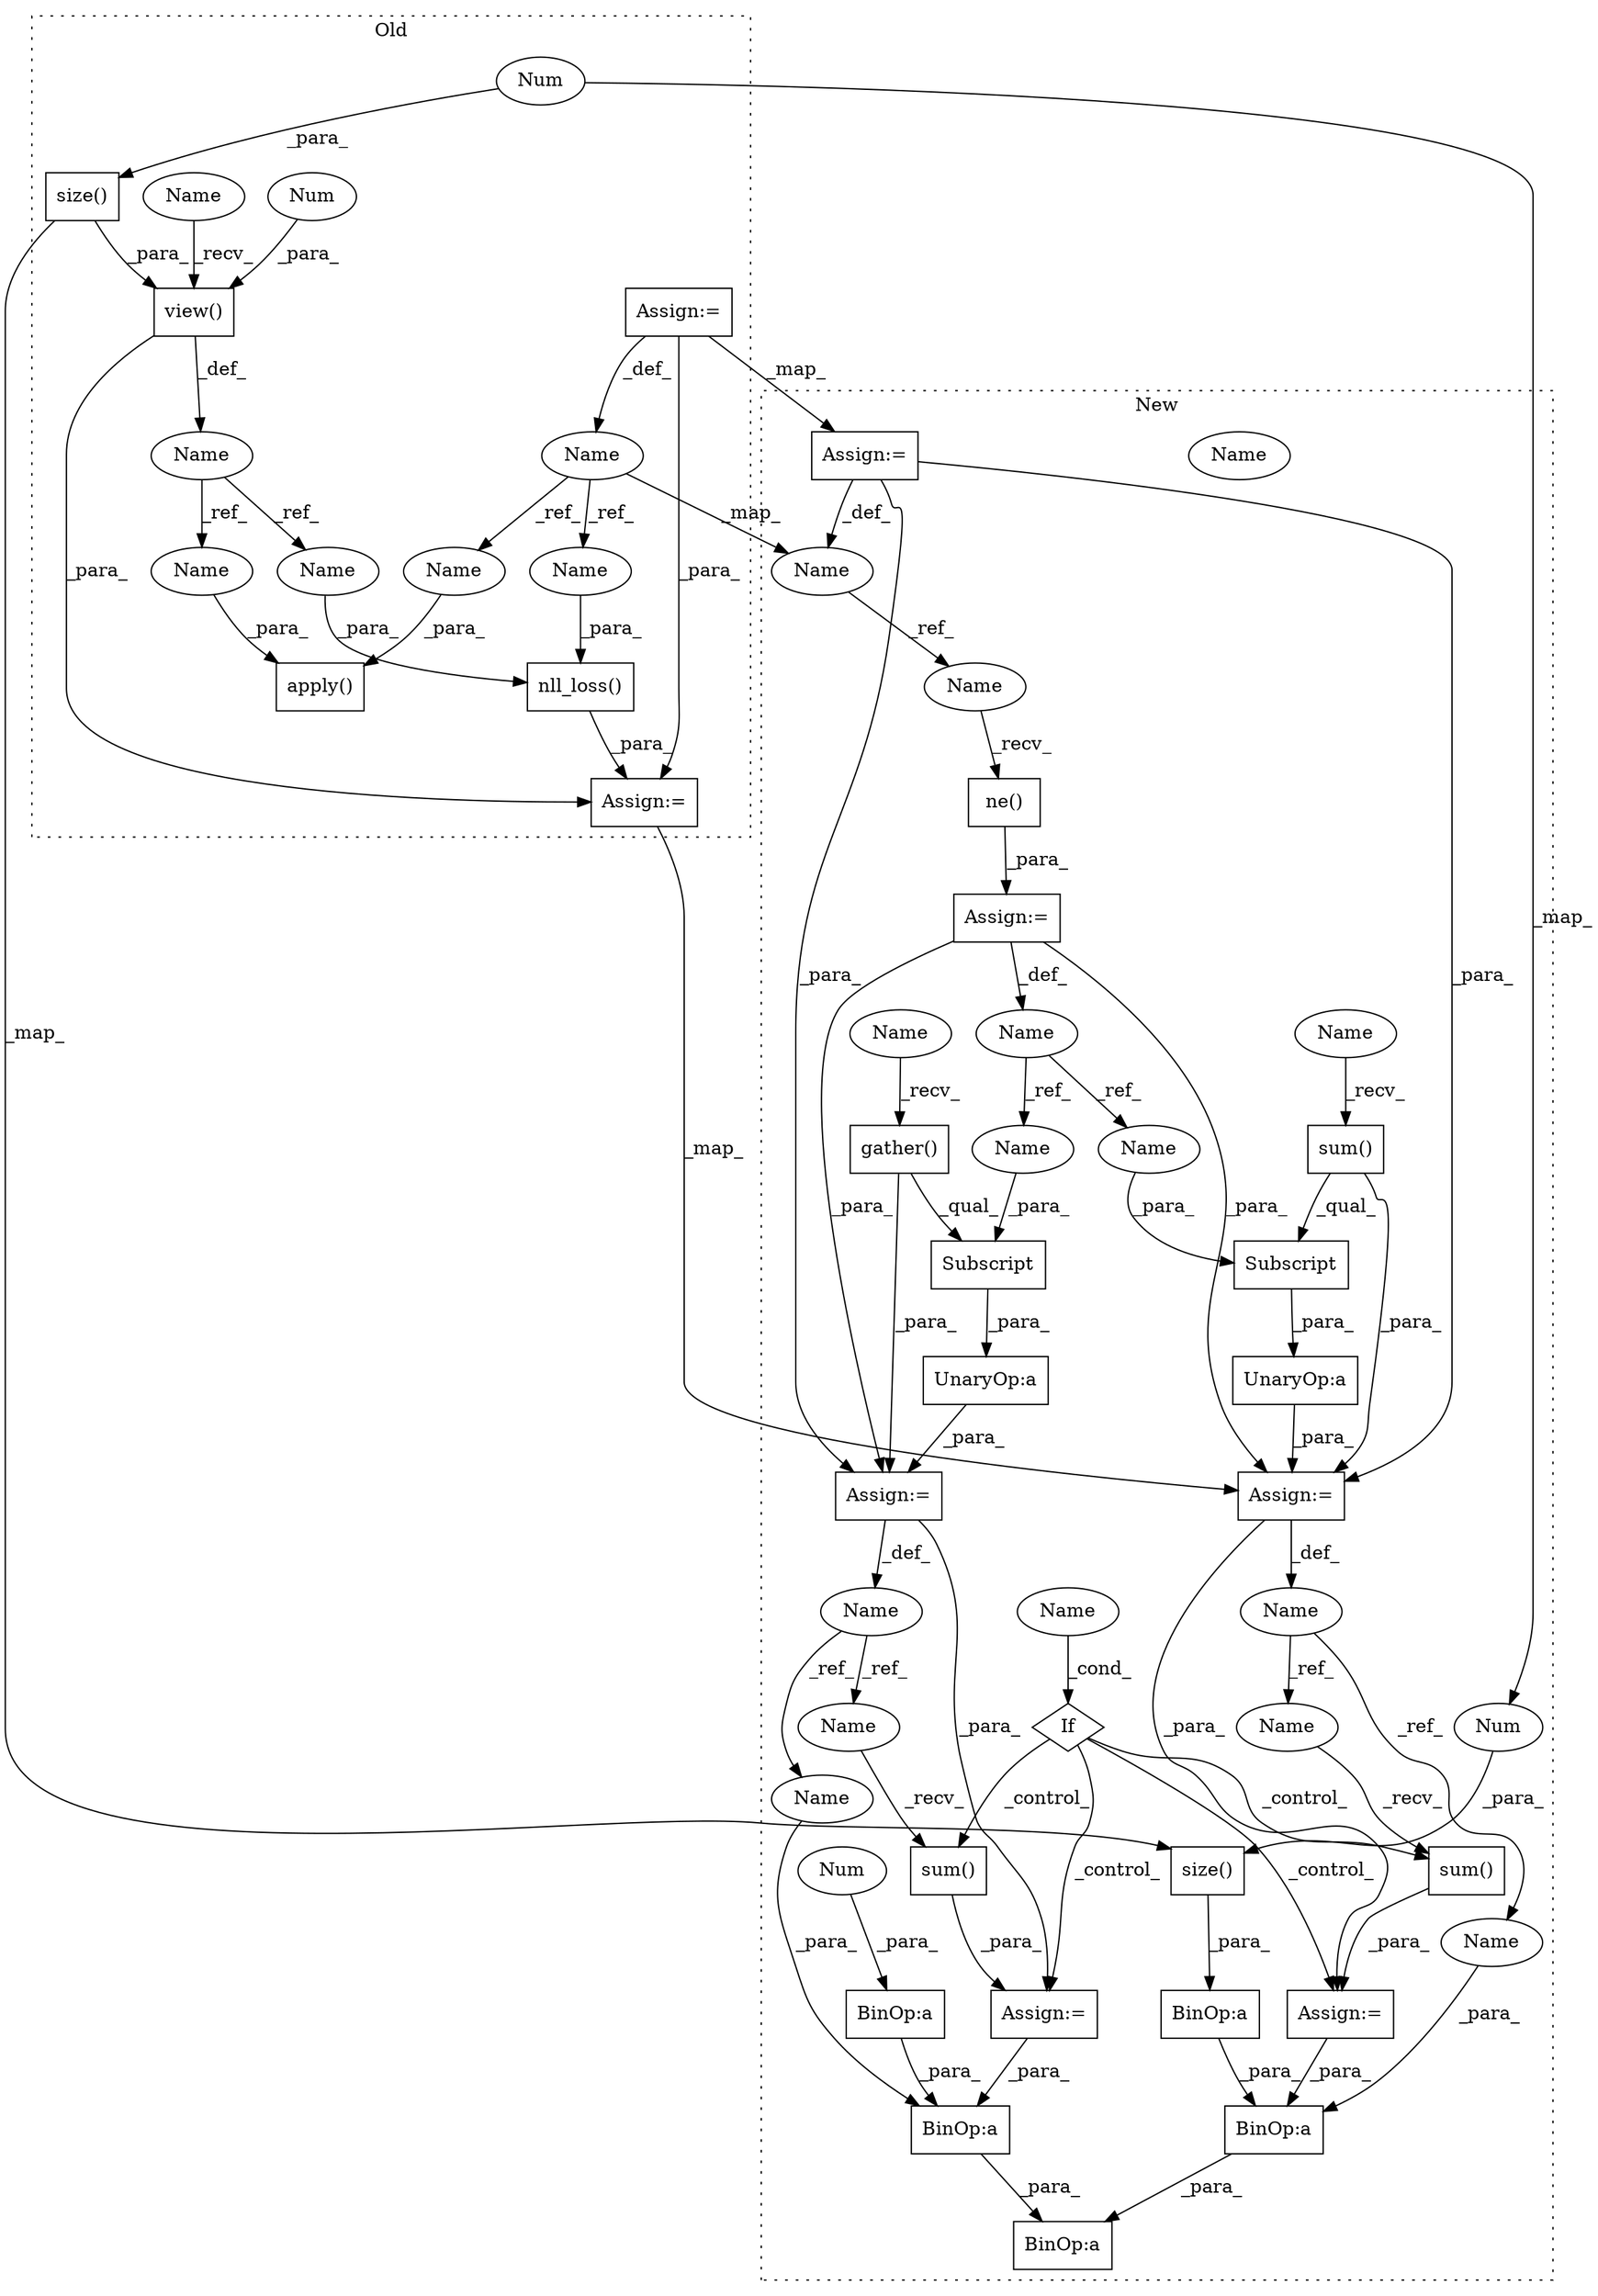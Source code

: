 digraph G {
subgraph cluster0 {
1 [label="nll_loss()" a="75" s="2994,3019" l="11,67" shape="box"];
18 [label="view()" a="75" s="2799,2830" l="12,1" shape="box"];
19 [label="size()" a="75" s="2815,2829" l="12,1" shape="box"];
21 [label="Name" a="87" s="2790" l="6" shape="ellipse"];
22 [label="apply()" a="75" s="2890,2973" l="27,1" shape="box"];
27 [label="Num" a="76" s="2827" l="2" shape="ellipse"];
29 [label="Name" a="87" s="2840" l="6" shape="ellipse"];
33 [label="Num" a="76" s="2811" l="2" shape="ellipse"];
37 [label="Assign:=" a="68" s="2846" l="3" shape="box"];
39 [label="Assign:=" a="68" s="2991" l="3" shape="box"];
40 [label="Name" a="87" s="2917" l="6" shape="ellipse"];
41 [label="Name" a="87" s="3005" l="6" shape="ellipse"];
42 [label="Name" a="87" s="2799" l="6" shape="ellipse"];
49 [label="Name" a="87" s="3013" l="6" shape="ellipse"];
50 [label="Name" a="87" s="2925" l="6" shape="ellipse"];
label = "Old";
style="dotted";
}
subgraph cluster1 {
2 [label="If" a="96" s="1658" l="3" shape="diamond"];
3 [label="sum()" a="75" s="1733" l="17" shape="box"];
4 [label="UnaryOp:a" a="61" s="1602" l="47" shape="box"];
5 [label="Assign:=" a="68" s="1730" l="3" shape="box"];
6 [label="Assign:=" a="68" s="1479" l="3" shape="box"];
7 [label="BinOp:a" a="82" s="1824" l="3" shape="box"];
8 [label="BinOp:a" a="82" s="1810" l="28" shape="box"];
9 [label="BinOp:a" a="82" s="1812" l="3" shape="box"];
10 [label="BinOp:a" a="82" s="1843" l="3" shape="box"];
11 [label="UnaryOp:a" a="61" s="1529" l="50" shape="box"];
12 [label="BinOp:a" a="82" s="1775" l="3" shape="box"];
13 [label="Subscript" a="63" s="1530,0" l="49,0" shape="box"];
14 [label="Name" a="87" s="1518" l="8" shape="ellipse"];
15 [label="sum()" a="75" s="1692" l="14" shape="box"];
16 [label="Name" a="87" s="1467" l="12" shape="ellipse"];
17 [label="Subscript" a="63" s="1603,0" l="46,0" shape="box"];
20 [label="size()" a="75" s="1778,1792" l="12,1" shape="box"];
23 [label="Name" a="87" s="1661" l="6" shape="ellipse"];
24 [label="sum()" a="75" s="1603" l="32" shape="box"];
25 [label="Name" a="87" s="1588" l="11" shape="ellipse"];
26 [label="Num" a="76" s="1790" l="2" shape="ellipse"];
28 [label="ne()" a="75" s="1482,1508" l="10,1" shape="box"];
30 [label="Name" a="87" s="1419" l="6" shape="ellipse"];
31 [label="Num" a="76" s="1810" l="2" shape="ellipse"];
32 [label="gather()" a="75" s="1530" l="35" shape="box"];
34 [label="Assign:=" a="68" s="1689" l="3" shape="box"];
35 [label="Assign:=" a="68" s="1526" l="3" shape="box"];
36 [label="Assign:=" a="68" s="1425" l="3" shape="box"];
38 [label="Assign:=" a="68" s="1599" l="3" shape="box"];
43 [label="Name" a="87" s="1603" l="6" shape="ellipse"];
44 [label="Name" a="87" s="1530" l="6" shape="ellipse"];
45 [label="Name" a="87" s="1733" l="11" shape="ellipse"];
46 [label="Name" a="87" s="1846" l="11" shape="ellipse"];
47 [label="Name" a="87" s="1692" l="8" shape="ellipse"];
48 [label="Name" a="87" s="1827" l="8" shape="ellipse"];
51 [label="Name" a="87" s="1482" l="6" shape="ellipse"];
52 [label="Name" a="87" s="1566" l="12" shape="ellipse"];
53 [label="Name" a="87" s="1636" l="12" shape="ellipse"];
54 [label="Name" a="87" s="1661" l="6" shape="ellipse"];
label = "New";
style="dotted";
}
1 -> 39 [label="_para_"];
2 -> 15 [label="_control_"];
2 -> 34 [label="_control_"];
2 -> 5 [label="_control_"];
2 -> 3 [label="_control_"];
3 -> 5 [label="_para_"];
4 -> 38 [label="_para_"];
5 -> 10 [label="_para_"];
6 -> 35 [label="_para_"];
6 -> 16 [label="_def_"];
6 -> 38 [label="_para_"];
7 -> 8 [label="_para_"];
9 -> 7 [label="_para_"];
10 -> 8 [label="_para_"];
11 -> 35 [label="_para_"];
12 -> 10 [label="_para_"];
13 -> 11 [label="_para_"];
14 -> 47 [label="_ref_"];
14 -> 48 [label="_ref_"];
15 -> 34 [label="_para_"];
16 -> 52 [label="_ref_"];
16 -> 53 [label="_ref_"];
17 -> 4 [label="_para_"];
18 -> 39 [label="_para_"];
18 -> 21 [label="_def_"];
19 -> 20 [label="_map_"];
19 -> 18 [label="_para_"];
20 -> 12 [label="_para_"];
21 -> 40 [label="_ref_"];
21 -> 41 [label="_ref_"];
24 -> 17 [label="_qual_"];
24 -> 38 [label="_para_"];
25 -> 45 [label="_ref_"];
25 -> 46 [label="_ref_"];
26 -> 20 [label="_para_"];
27 -> 19 [label="_para_"];
27 -> 26 [label="_map_"];
28 -> 6 [label="_para_"];
29 -> 49 [label="_ref_"];
29 -> 50 [label="_ref_"];
29 -> 30 [label="_map_"];
30 -> 51 [label="_ref_"];
31 -> 9 [label="_para_"];
32 -> 13 [label="_qual_"];
32 -> 35 [label="_para_"];
33 -> 18 [label="_para_"];
34 -> 7 [label="_para_"];
35 -> 14 [label="_def_"];
35 -> 34 [label="_para_"];
36 -> 35 [label="_para_"];
36 -> 30 [label="_def_"];
36 -> 38 [label="_para_"];
37 -> 39 [label="_para_"];
37 -> 29 [label="_def_"];
37 -> 36 [label="_map_"];
38 -> 5 [label="_para_"];
38 -> 25 [label="_def_"];
39 -> 38 [label="_map_"];
40 -> 22 [label="_para_"];
41 -> 1 [label="_para_"];
42 -> 18 [label="_recv_"];
43 -> 24 [label="_recv_"];
44 -> 32 [label="_recv_"];
45 -> 3 [label="_recv_"];
46 -> 10 [label="_para_"];
47 -> 15 [label="_recv_"];
48 -> 7 [label="_para_"];
49 -> 1 [label="_para_"];
50 -> 22 [label="_para_"];
51 -> 28 [label="_recv_"];
52 -> 13 [label="_para_"];
53 -> 17 [label="_para_"];
54 -> 2 [label="_cond_"];
}